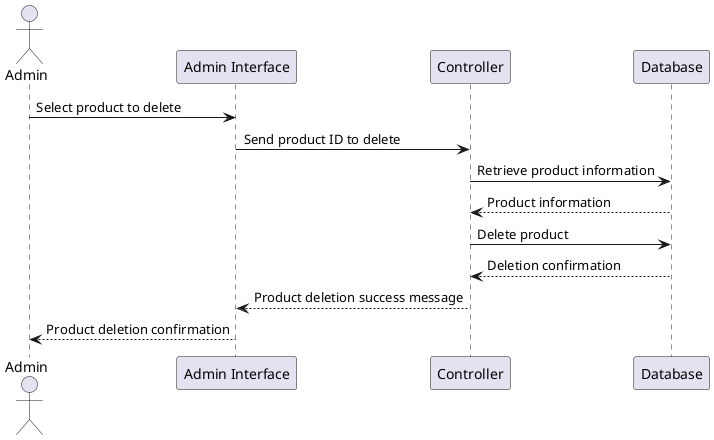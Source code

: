 @startuml
actor Admin
participant "Admin Interface" as AdminUI
participant "Controller" as Controller
participant "Database" as DB

Admin -> AdminUI: Select product to delete
AdminUI -> Controller: Send product ID to delete
Controller -> DB: Retrieve product information
DB --> Controller: Product information
Controller -> DB: Delete product
DB --> Controller: Deletion confirmation
Controller --> AdminUI: Product deletion success message
AdminUI --> Admin: Product deletion confirmation
@enduml